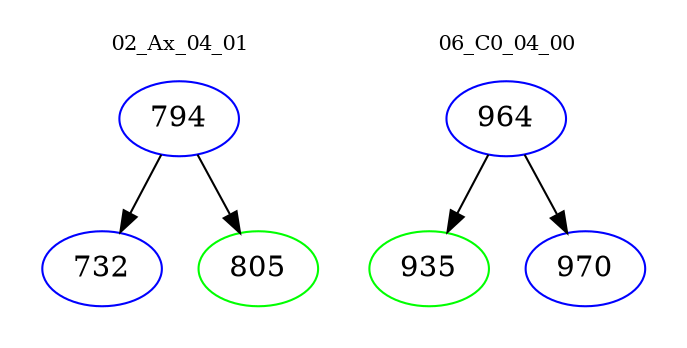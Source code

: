 digraph{
subgraph cluster_0 {
color = white
label = "02_Ax_04_01";
fontsize=10;
T0_794 [label="794", color="blue"]
T0_794 -> T0_732 [color="black"]
T0_732 [label="732", color="blue"]
T0_794 -> T0_805 [color="black"]
T0_805 [label="805", color="green"]
}
subgraph cluster_1 {
color = white
label = "06_C0_04_00";
fontsize=10;
T1_964 [label="964", color="blue"]
T1_964 -> T1_935 [color="black"]
T1_935 [label="935", color="green"]
T1_964 -> T1_970 [color="black"]
T1_970 [label="970", color="blue"]
}
}
